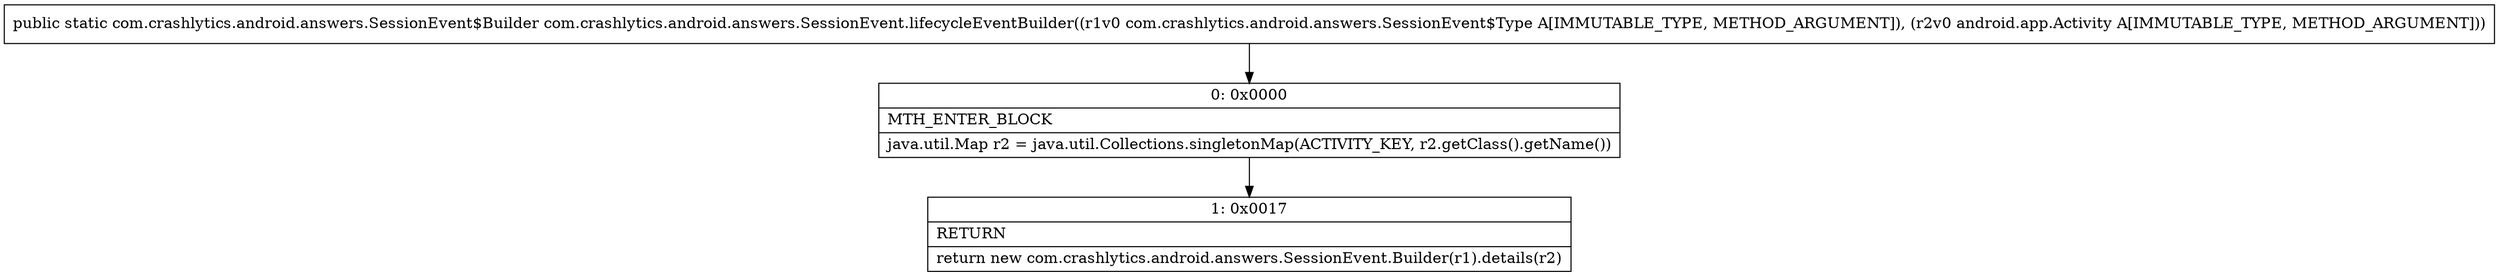 digraph "CFG forcom.crashlytics.android.answers.SessionEvent.lifecycleEventBuilder(Lcom\/crashlytics\/android\/answers\/SessionEvent$Type;Landroid\/app\/Activity;)Lcom\/crashlytics\/android\/answers\/SessionEvent$Builder;" {
Node_0 [shape=record,label="{0\:\ 0x0000|MTH_ENTER_BLOCK\l|java.util.Map r2 = java.util.Collections.singletonMap(ACTIVITY_KEY, r2.getClass().getName())\l}"];
Node_1 [shape=record,label="{1\:\ 0x0017|RETURN\l|return new com.crashlytics.android.answers.SessionEvent.Builder(r1).details(r2)\l}"];
MethodNode[shape=record,label="{public static com.crashlytics.android.answers.SessionEvent$Builder com.crashlytics.android.answers.SessionEvent.lifecycleEventBuilder((r1v0 com.crashlytics.android.answers.SessionEvent$Type A[IMMUTABLE_TYPE, METHOD_ARGUMENT]), (r2v0 android.app.Activity A[IMMUTABLE_TYPE, METHOD_ARGUMENT])) }"];
MethodNode -> Node_0;
Node_0 -> Node_1;
}

